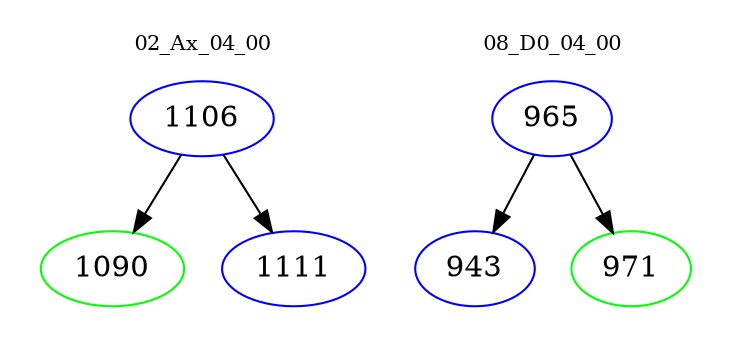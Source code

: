 digraph{
subgraph cluster_0 {
color = white
label = "02_Ax_04_00";
fontsize=10;
T0_1106 [label="1106", color="blue"]
T0_1106 -> T0_1090 [color="black"]
T0_1090 [label="1090", color="green"]
T0_1106 -> T0_1111 [color="black"]
T0_1111 [label="1111", color="blue"]
}
subgraph cluster_1 {
color = white
label = "08_D0_04_00";
fontsize=10;
T1_965 [label="965", color="blue"]
T1_965 -> T1_943 [color="black"]
T1_943 [label="943", color="blue"]
T1_965 -> T1_971 [color="black"]
T1_971 [label="971", color="green"]
}
}
